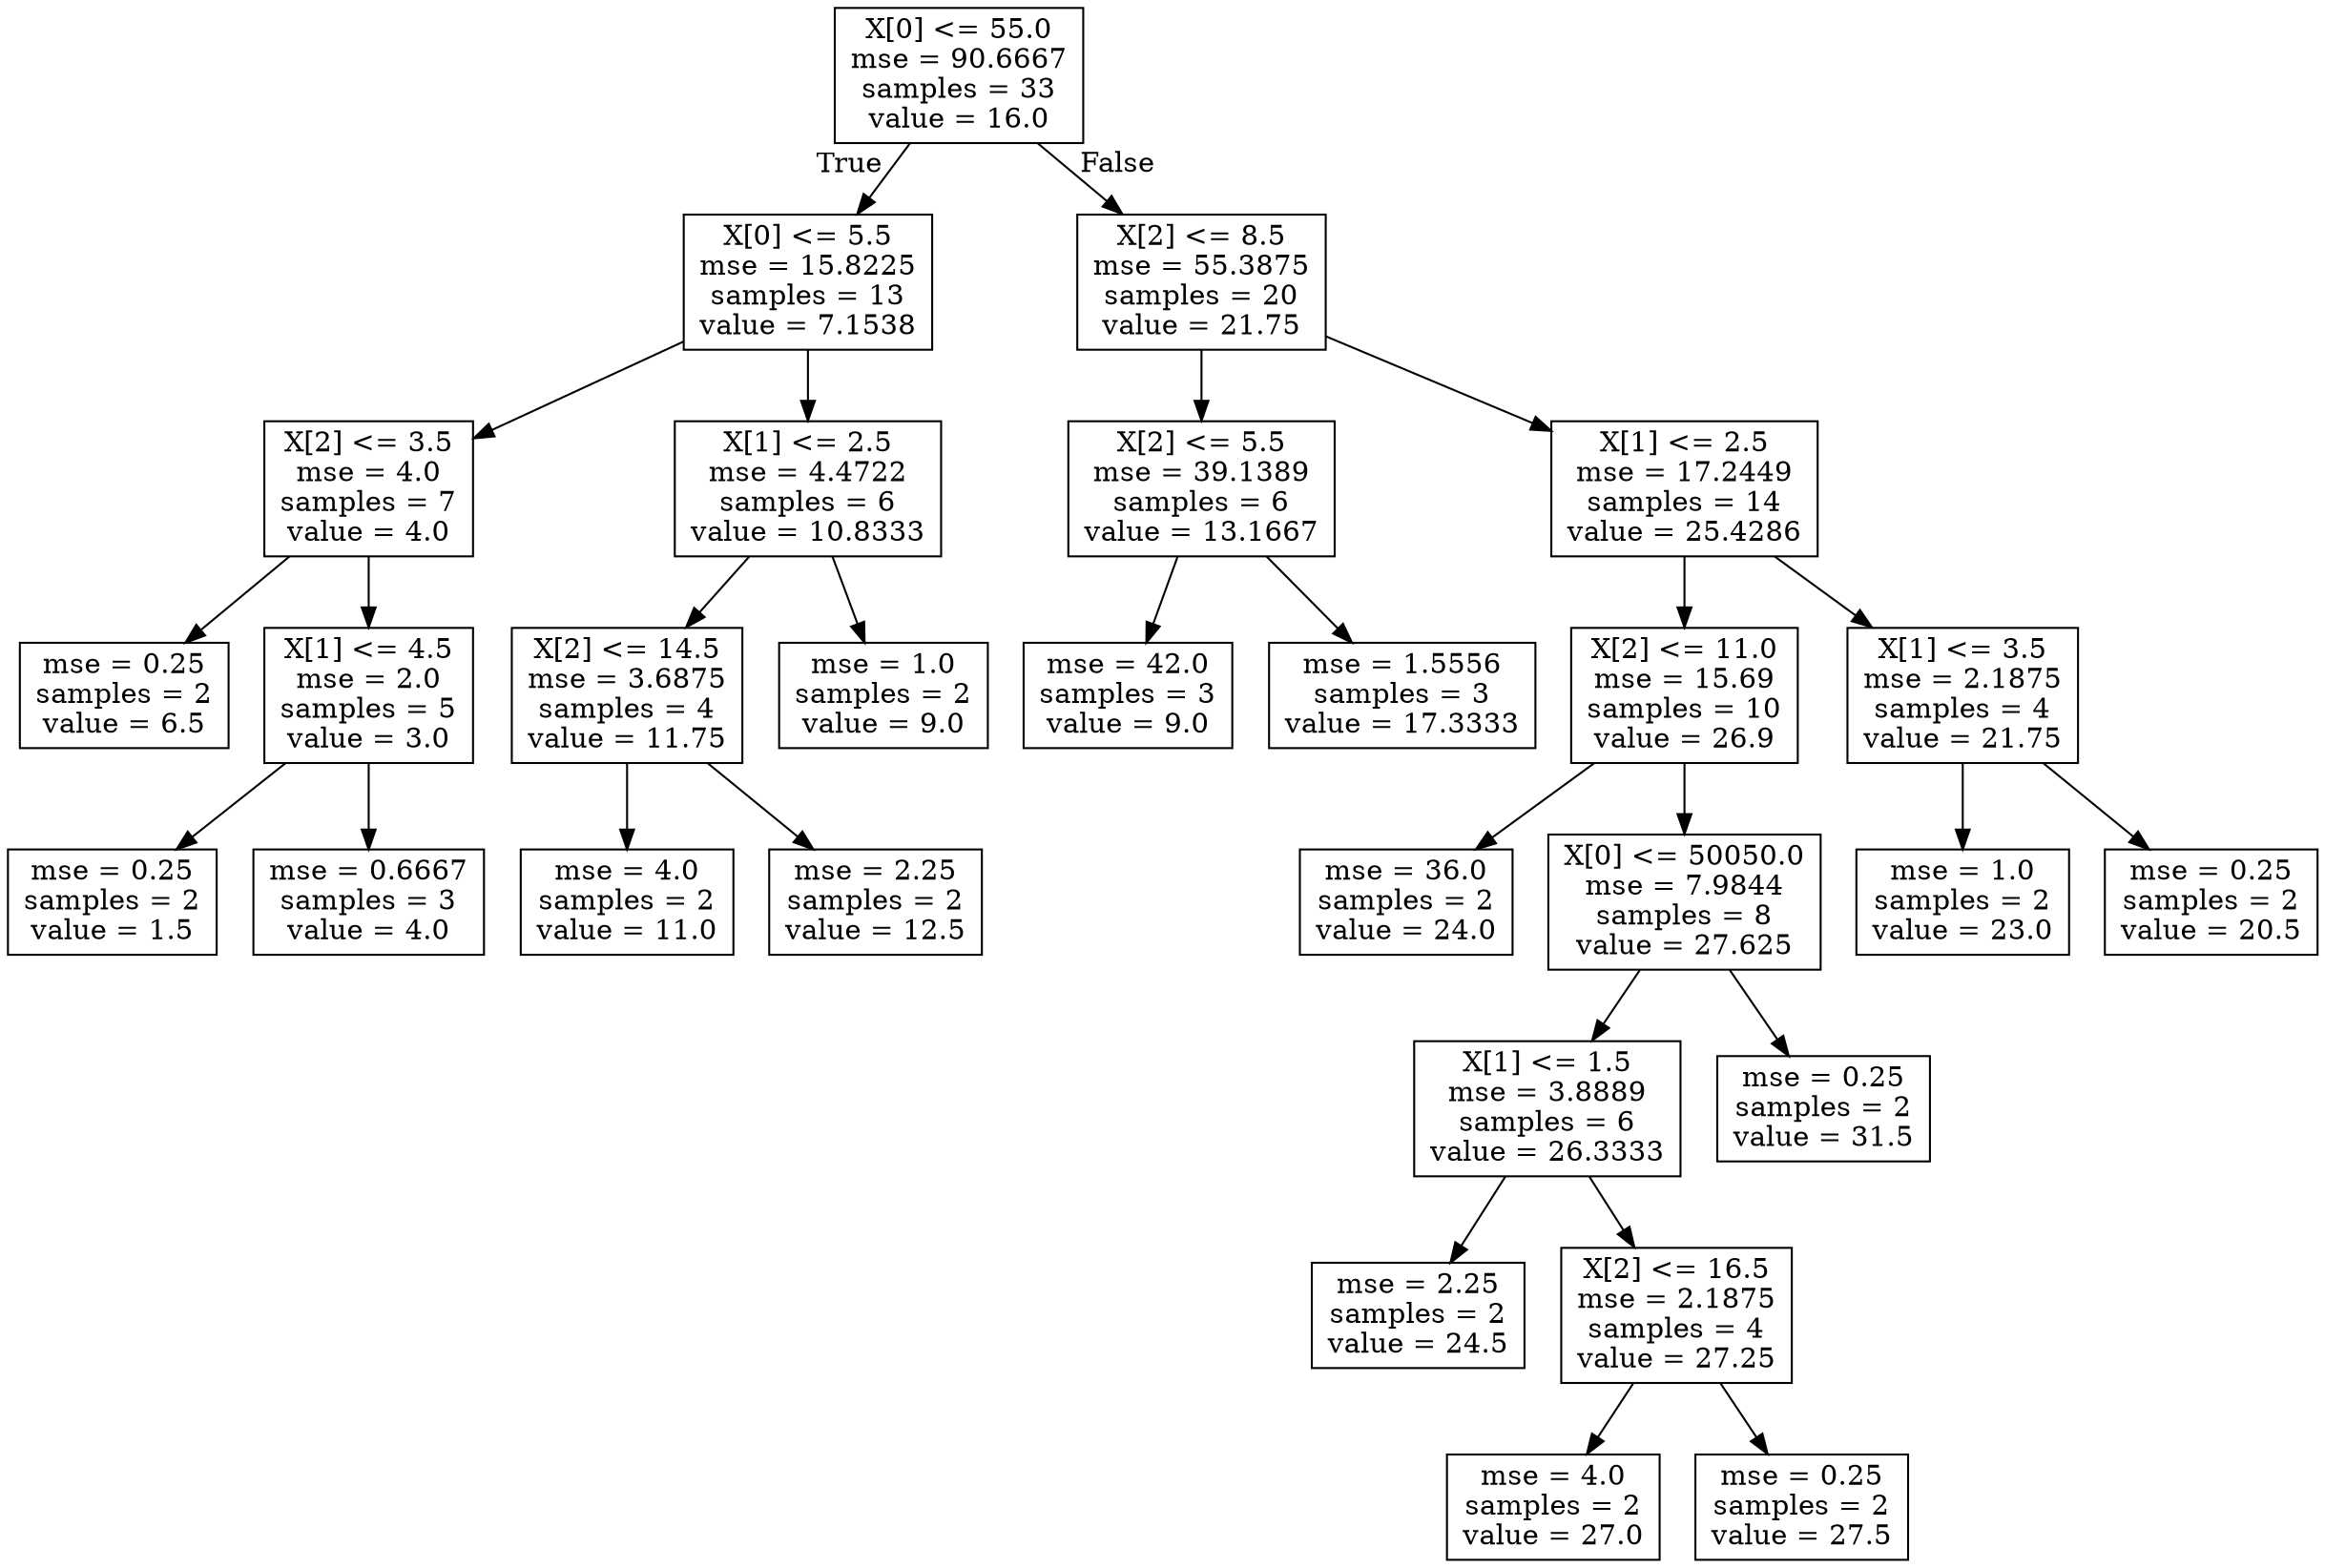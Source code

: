 digraph Tree {
node [shape=box] ;
0 [label="X[0] <= 55.0\nmse = 90.6667\nsamples = 33\nvalue = 16.0"] ;
1 [label="X[0] <= 5.5\nmse = 15.8225\nsamples = 13\nvalue = 7.1538"] ;
0 -> 1 [labeldistance=2.5, labelangle=45, headlabel="True"] ;
2 [label="X[2] <= 3.5\nmse = 4.0\nsamples = 7\nvalue = 4.0"] ;
1 -> 2 ;
3 [label="mse = 0.25\nsamples = 2\nvalue = 6.5"] ;
2 -> 3 ;
4 [label="X[1] <= 4.5\nmse = 2.0\nsamples = 5\nvalue = 3.0"] ;
2 -> 4 ;
5 [label="mse = 0.25\nsamples = 2\nvalue = 1.5"] ;
4 -> 5 ;
6 [label="mse = 0.6667\nsamples = 3\nvalue = 4.0"] ;
4 -> 6 ;
7 [label="X[1] <= 2.5\nmse = 4.4722\nsamples = 6\nvalue = 10.8333"] ;
1 -> 7 ;
8 [label="X[2] <= 14.5\nmse = 3.6875\nsamples = 4\nvalue = 11.75"] ;
7 -> 8 ;
9 [label="mse = 4.0\nsamples = 2\nvalue = 11.0"] ;
8 -> 9 ;
10 [label="mse = 2.25\nsamples = 2\nvalue = 12.5"] ;
8 -> 10 ;
11 [label="mse = 1.0\nsamples = 2\nvalue = 9.0"] ;
7 -> 11 ;
12 [label="X[2] <= 8.5\nmse = 55.3875\nsamples = 20\nvalue = 21.75"] ;
0 -> 12 [labeldistance=2.5, labelangle=-45, headlabel="False"] ;
13 [label="X[2] <= 5.5\nmse = 39.1389\nsamples = 6\nvalue = 13.1667"] ;
12 -> 13 ;
14 [label="mse = 42.0\nsamples = 3\nvalue = 9.0"] ;
13 -> 14 ;
15 [label="mse = 1.5556\nsamples = 3\nvalue = 17.3333"] ;
13 -> 15 ;
16 [label="X[1] <= 2.5\nmse = 17.2449\nsamples = 14\nvalue = 25.4286"] ;
12 -> 16 ;
17 [label="X[2] <= 11.0\nmse = 15.69\nsamples = 10\nvalue = 26.9"] ;
16 -> 17 ;
18 [label="mse = 36.0\nsamples = 2\nvalue = 24.0"] ;
17 -> 18 ;
19 [label="X[0] <= 50050.0\nmse = 7.9844\nsamples = 8\nvalue = 27.625"] ;
17 -> 19 ;
20 [label="X[1] <= 1.5\nmse = 3.8889\nsamples = 6\nvalue = 26.3333"] ;
19 -> 20 ;
21 [label="mse = 2.25\nsamples = 2\nvalue = 24.5"] ;
20 -> 21 ;
22 [label="X[2] <= 16.5\nmse = 2.1875\nsamples = 4\nvalue = 27.25"] ;
20 -> 22 ;
23 [label="mse = 4.0\nsamples = 2\nvalue = 27.0"] ;
22 -> 23 ;
24 [label="mse = 0.25\nsamples = 2\nvalue = 27.5"] ;
22 -> 24 ;
25 [label="mse = 0.25\nsamples = 2\nvalue = 31.5"] ;
19 -> 25 ;
26 [label="X[1] <= 3.5\nmse = 2.1875\nsamples = 4\nvalue = 21.75"] ;
16 -> 26 ;
27 [label="mse = 1.0\nsamples = 2\nvalue = 23.0"] ;
26 -> 27 ;
28 [label="mse = 0.25\nsamples = 2\nvalue = 20.5"] ;
26 -> 28 ;
}